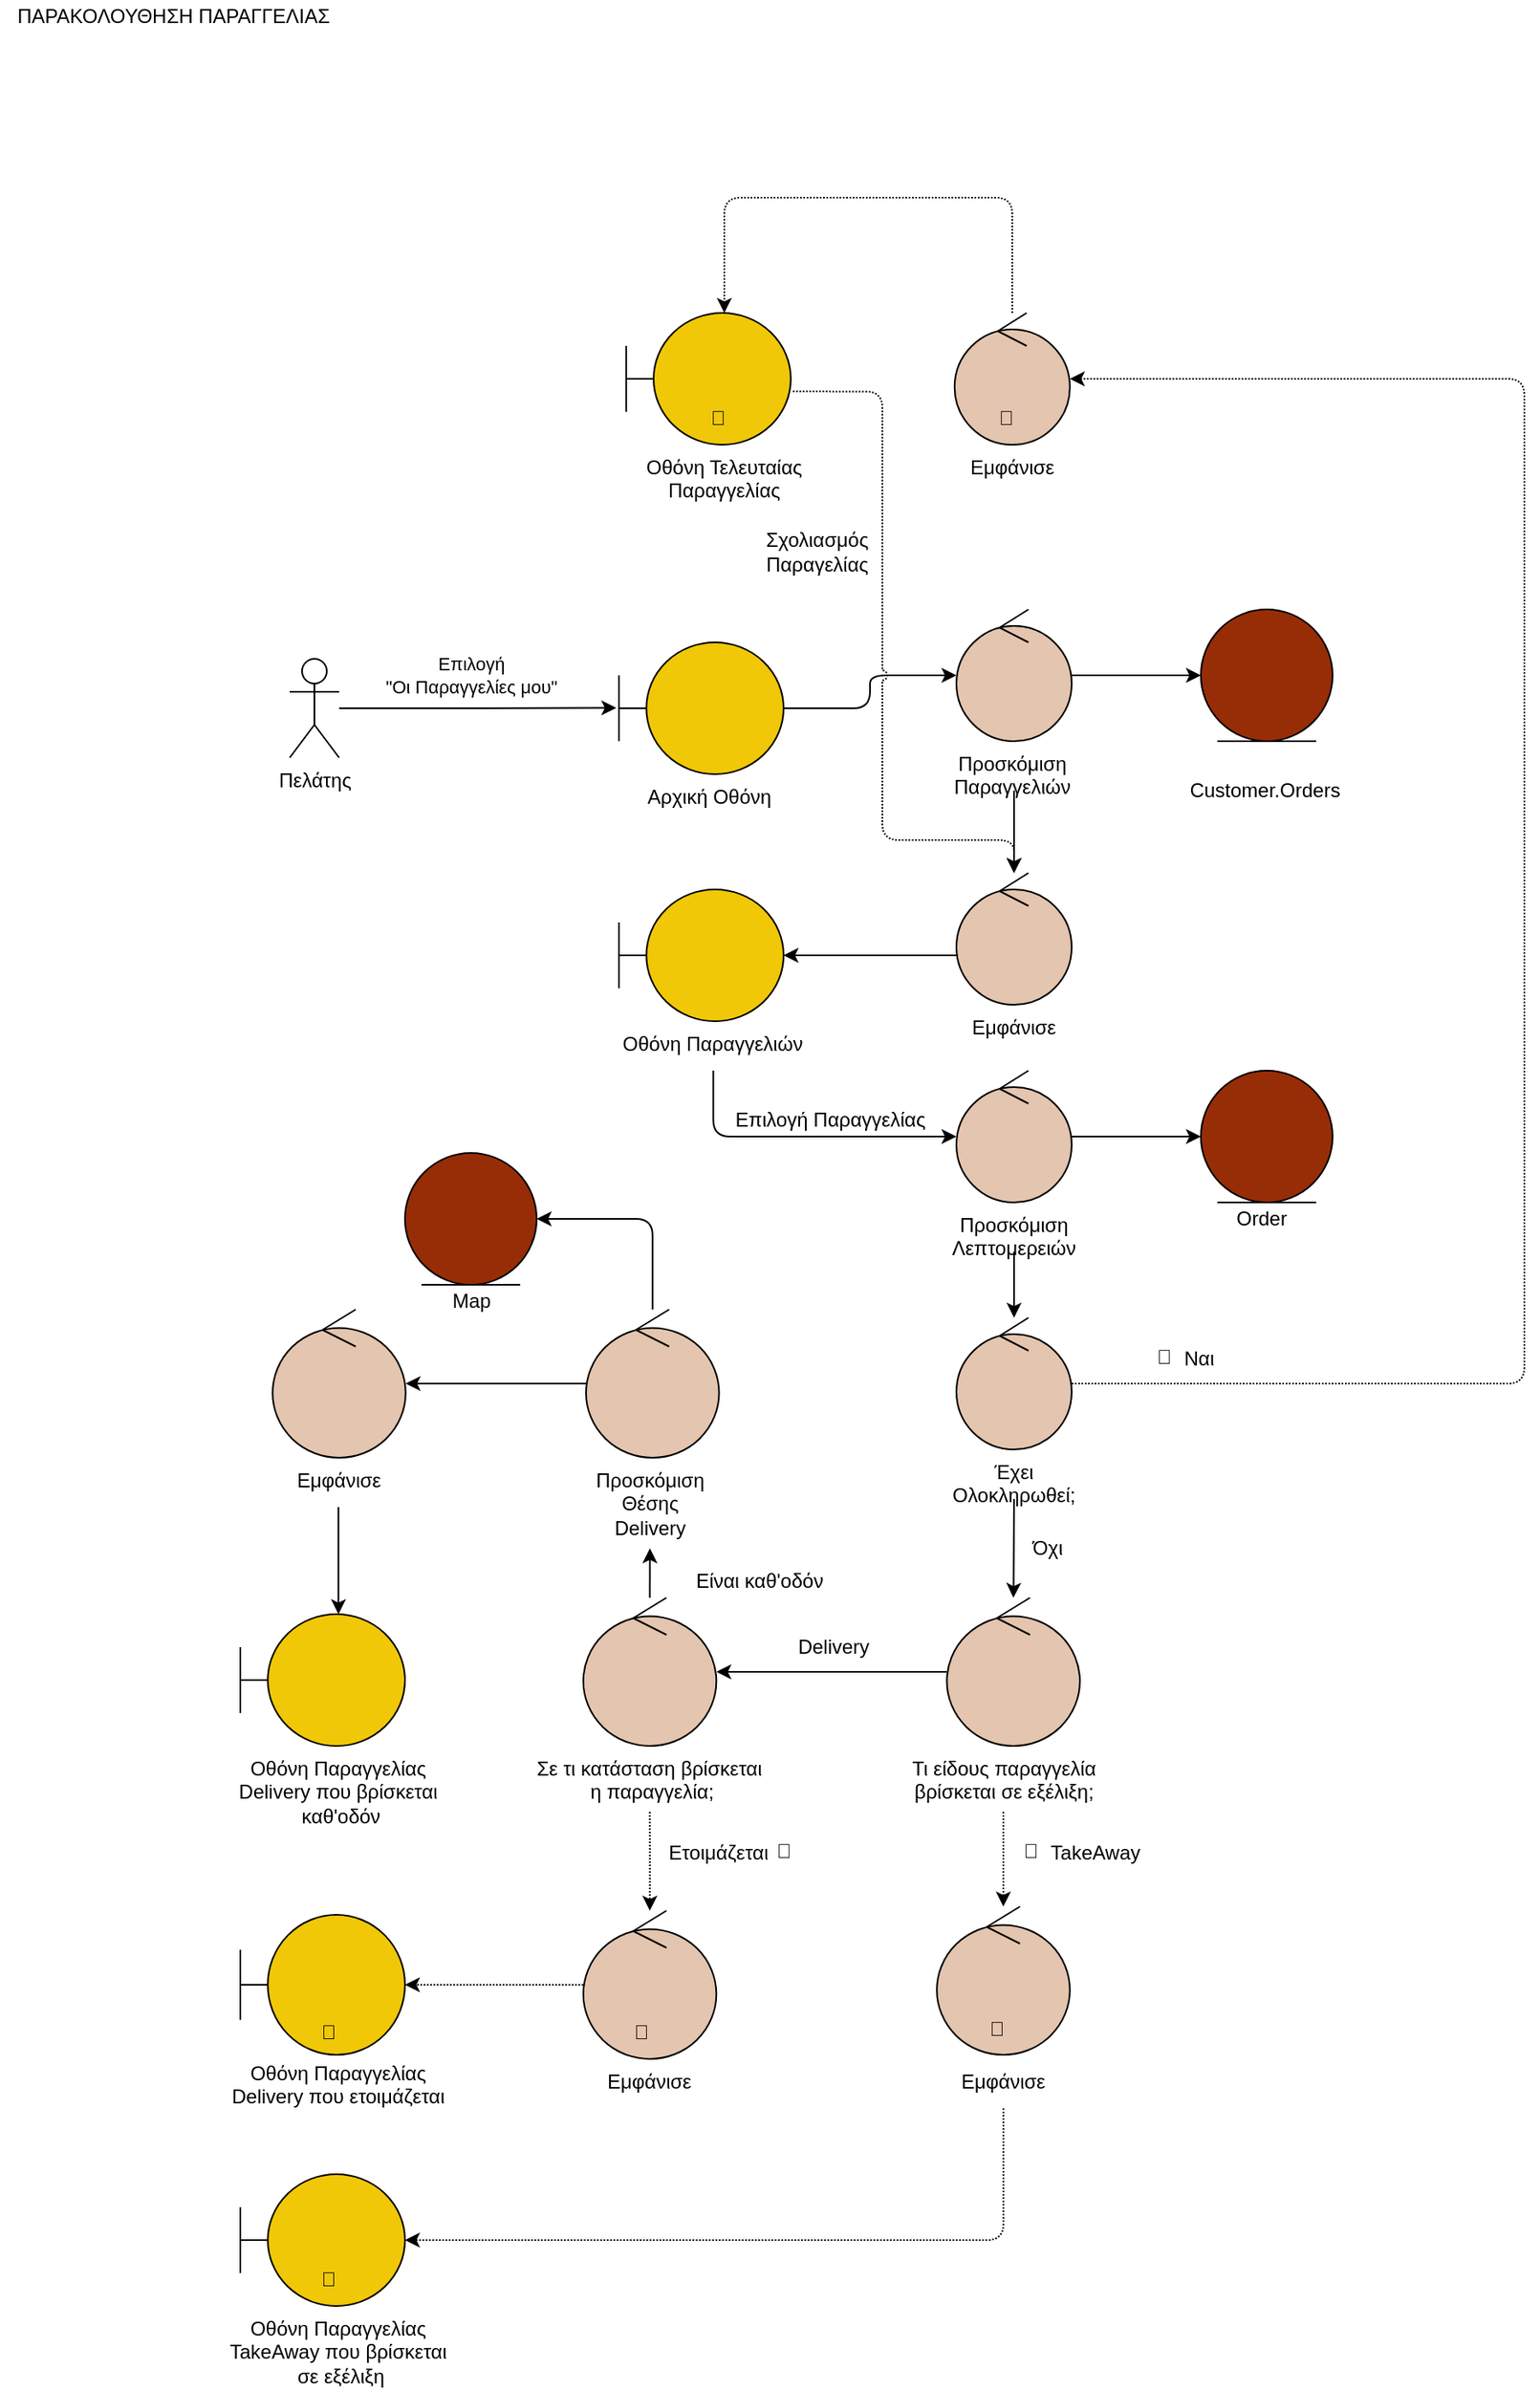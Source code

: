 <mxfile version="18.1.3"><diagram id="yCyBMPS3MhZm2c-9eRfR" name="Page-1"><mxGraphModel dx="2200" dy="1133" grid="1" gridSize="10" guides="1" tooltips="1" connect="1" arrows="1" fold="1" page="1" pageScale="1" pageWidth="850" pageHeight="1100" math="0" shadow="0"><root><mxCell id="0"/><mxCell id="1" parent="0"/><mxCell id="r4wVTrDE0J4be1Q18Dnn-25" style="rounded=0;orthogonalLoop=1;jettySize=auto;html=1;entryX=-0.016;entryY=0.497;entryDx=0;entryDy=0;entryPerimeter=0;elbow=vertical;edgeStyle=orthogonalEdgeStyle;" edge="1" parent="1" source="r4wVTrDE0J4be1Q18Dnn-29" target="r4wVTrDE0J4be1Q18Dnn-31"><mxGeometry relative="1" as="geometry"/></mxCell><mxCell id="r4wVTrDE0J4be1Q18Dnn-26" value="Επιλογή &lt;br&gt;&quot;Οι Παραγγελίες μου&quot;" style="edgeLabel;html=1;align=center;verticalAlign=middle;resizable=0;points=[];labelBackgroundColor=none;" vertex="1" connectable="0" parent="r4wVTrDE0J4be1Q18Dnn-25"><mxGeometry x="-0.346" y="1" relative="1" as="geometry"><mxPoint x="25" y="-19" as="offset"/></mxGeometry></mxCell><mxCell id="r4wVTrDE0J4be1Q18Dnn-29" value="Πελάτης" style="shape=umlActor;verticalLabelPosition=bottom;verticalAlign=top;html=1;" vertex="1" parent="1"><mxGeometry x="256" y="480" width="30" height="60" as="geometry"/></mxCell><mxCell id="r4wVTrDE0J4be1Q18Dnn-30" style="rounded=1;orthogonalLoop=1;jettySize=auto;html=1;elbow=vertical;edgeStyle=orthogonalEdgeStyle;" edge="1" parent="1" source="r4wVTrDE0J4be1Q18Dnn-31" target="r4wVTrDE0J4be1Q18Dnn-67"><mxGeometry relative="1" as="geometry"><mxPoint x="686" y="510" as="targetPoint"/><Array as="points"/></mxGeometry></mxCell><mxCell id="r4wVTrDE0J4be1Q18Dnn-31" value="" style="shape=umlBoundary;whiteSpace=wrap;html=1;fillColor=#F0C808;strokeColor=#000000;" vertex="1" parent="1"><mxGeometry x="456" y="470" width="100" height="80" as="geometry"/></mxCell><mxCell id="r4wVTrDE0J4be1Q18Dnn-32" style="rounded=0;orthogonalLoop=1;jettySize=auto;html=1;elbow=vertical;edgeStyle=orthogonalEdgeStyle;" edge="1" parent="1" source="r4wVTrDE0J4be1Q18Dnn-33" target="r4wVTrDE0J4be1Q18Dnn-34"><mxGeometry relative="1" as="geometry"><Array as="points"><mxPoint x="636" y="660.0"/><mxPoint x="636" y="660.0"/></Array></mxGeometry></mxCell><mxCell id="r4wVTrDE0J4be1Q18Dnn-33" value="" style="ellipse;shape=umlControl;whiteSpace=wrap;html=1;fillColor=#E4C5AF;" vertex="1" parent="1"><mxGeometry x="661" y="610" width="70" height="80" as="geometry"/></mxCell><mxCell id="r4wVTrDE0J4be1Q18Dnn-34" value="" style="shape=umlBoundary;whiteSpace=wrap;html=1;fillColor=#F0C808;strokeColor=#000000;" vertex="1" parent="1"><mxGeometry x="456" y="620.0" width="100" height="80" as="geometry"/></mxCell><mxCell id="r4wVTrDE0J4be1Q18Dnn-35" style="rounded=1;orthogonalLoop=1;jettySize=auto;html=1;elbow=vertical;edgeStyle=orthogonalEdgeStyle;dashed=1;dashPattern=1 1;" edge="1" parent="1" source="r4wVTrDE0J4be1Q18Dnn-87" target="r4wVTrDE0J4be1Q18Dnn-38"><mxGeometry relative="1" as="geometry"><Array as="points"><mxPoint x="690" y="1355"/><mxPoint x="690" y="1440"/></Array></mxGeometry></mxCell><mxCell id="r4wVTrDE0J4be1Q18Dnn-36" style="rounded=0;orthogonalLoop=1;jettySize=auto;html=1;fontColor=#000000;endArrow=classic;endFill=1;fillColor=#a20025;strokeColor=#000000;elbow=vertical;edgeStyle=orthogonalEdgeStyle;" edge="1" parent="1" source="r4wVTrDE0J4be1Q18Dnn-37" target="r4wVTrDE0J4be1Q18Dnn-48"><mxGeometry relative="1" as="geometry"><mxPoint x="509.5" y="1095" as="targetPoint"/></mxGeometry></mxCell><mxCell id="r4wVTrDE0J4be1Q18Dnn-37" value="" style="ellipse;shape=umlControl;whiteSpace=wrap;html=1;fillColor=#E4C5AF;" vertex="1" parent="1"><mxGeometry x="655.2" y="1050" width="80.8" height="90" as="geometry"/></mxCell><mxCell id="r4wVTrDE0J4be1Q18Dnn-38" value="" style="shape=umlBoundary;whiteSpace=wrap;html=1;fillColor=#F0C808;strokeColor=#000000;" vertex="1" parent="1"><mxGeometry x="226" y="1400" width="100" height="80" as="geometry"/></mxCell><mxCell id="r4wVTrDE0J4be1Q18Dnn-39" style="rounded=1;orthogonalLoop=1;jettySize=auto;html=1;fillColor=#a20025;strokeColor=#000000;elbow=vertical;edgeStyle=orthogonalEdgeStyle;dashed=1;dashPattern=1 1;" edge="1" parent="1" source="r4wVTrDE0J4be1Q18Dnn-40" target="r4wVTrDE0J4be1Q18Dnn-42"><mxGeometry relative="1" as="geometry"><Array as="points"><mxPoint x="695" y="200"/><mxPoint x="520" y="200"/></Array></mxGeometry></mxCell><mxCell id="r4wVTrDE0J4be1Q18Dnn-40" value="" style="ellipse;shape=umlControl;whiteSpace=wrap;html=1;fillColor=#E4C5AF;fontColor=#ffffff;strokeColor=#000000;" vertex="1" parent="1"><mxGeometry x="659.9" y="270" width="70" height="80" as="geometry"/></mxCell><mxCell id="r4wVTrDE0J4be1Q18Dnn-41" value="Customer.Orders" style="text;html=1;align=center;verticalAlign=middle;resizable=0;points=[];autosize=1;strokeColor=none;fillColor=none;" vertex="1" parent="1"><mxGeometry x="792.75" y="550" width="110" height="20" as="geometry"/></mxCell><mxCell id="r4wVTrDE0J4be1Q18Dnn-42" value="" style="shape=umlBoundary;whiteSpace=wrap;html=1;fillColor=#F0C808;fontColor=#ffffff;strokeColor=#000000;" vertex="1" parent="1"><mxGeometry x="460.38" y="270" width="100" height="80" as="geometry"/></mxCell><mxCell id="r4wVTrDE0J4be1Q18Dnn-43" value="ΠΑΡΑΚΟΛΟΥΘΗΣΗ ΠΑΡΑΓΓΕΛΙΑΣ" style="text;html=1;align=center;verticalAlign=middle;resizable=0;points=[];autosize=1;strokeColor=none;fillColor=none;" vertex="1" parent="1"><mxGeometry x="80" y="80" width="210" height="20" as="geometry"/></mxCell><mxCell id="r4wVTrDE0J4be1Q18Dnn-44" value="Σχολιασμός&lt;br&gt;Παραγελίας" style="text;html=1;align=center;verticalAlign=middle;resizable=0;points=[];autosize=1;strokeColor=none;fillColor=none;fontColor=#000000;" vertex="1" parent="1"><mxGeometry x="536" y="400" width="80" height="30" as="geometry"/></mxCell><mxCell id="r4wVTrDE0J4be1Q18Dnn-45" value="TakeAway" style="text;html=1;align=center;verticalAlign=middle;resizable=0;points=[];autosize=1;strokeColor=none;fillColor=none;fontColor=#000000;" vertex="1" parent="1"><mxGeometry x="710" y="1195" width="70" height="20" as="geometry"/></mxCell><mxCell id="r4wVTrDE0J4be1Q18Dnn-46" style="rounded=1;orthogonalLoop=1;jettySize=auto;html=1;fontColor=#000000;endArrow=classic;endFill=1;strokeColor=#000000;elbow=vertical;edgeStyle=orthogonalEdgeStyle;exitX=0.5;exitY=1;exitDx=0;exitDy=0;dashed=1;dashPattern=1 1;" edge="1" parent="1" source="r4wVTrDE0J4be1Q18Dnn-61" target="r4wVTrDE0J4be1Q18Dnn-85"><mxGeometry relative="1" as="geometry"><mxPoint x="475" y="1250" as="targetPoint"/><Array as="points"/></mxGeometry></mxCell><mxCell id="r4wVTrDE0J4be1Q18Dnn-47" style="edgeStyle=orthogonalEdgeStyle;rounded=1;jumpStyle=arc;orthogonalLoop=1;jettySize=auto;html=1;" edge="1" parent="1" source="r4wVTrDE0J4be1Q18Dnn-48" target="r4wVTrDE0J4be1Q18Dnn-92"><mxGeometry relative="1" as="geometry"/></mxCell><mxCell id="r4wVTrDE0J4be1Q18Dnn-48" value="" style="ellipse;shape=umlControl;whiteSpace=wrap;html=1;fillColor=#E4C5AF;" vertex="1" parent="1"><mxGeometry x="434.35" y="1050" width="80.8" height="90" as="geometry"/></mxCell><mxCell id="r4wVTrDE0J4be1Q18Dnn-49" value="Delivery" style="text;html=1;align=center;verticalAlign=middle;resizable=0;points=[];autosize=1;strokeColor=none;fillColor=none;fontColor=#000000;" vertex="1" parent="1"><mxGeometry x="556" y="1070" width="60" height="20" as="geometry"/></mxCell><mxCell id="r4wVTrDE0J4be1Q18Dnn-50" value="" style="shape=umlBoundary;whiteSpace=wrap;html=1;fillColor=#F0C808;strokeColor=#000000;" vertex="1" parent="1"><mxGeometry x="226" y="1242.5" width="100" height="85" as="geometry"/></mxCell><mxCell id="r4wVTrDE0J4be1Q18Dnn-51" value="Ετοιμάζεται" style="text;html=1;align=center;verticalAlign=middle;resizable=0;points=[];autosize=1;strokeColor=none;fillColor=none;fontColor=#000000;" vertex="1" parent="1"><mxGeometry x="476" y="1195" width="80" height="20" as="geometry"/></mxCell><mxCell id="r4wVTrDE0J4be1Q18Dnn-52" value="" style="shape=umlBoundary;whiteSpace=wrap;html=1;fillColor=#F0C808;fontColor=#ffffff;strokeColor=#000000;" vertex="1" parent="1"><mxGeometry x="226" y="1060" width="100" height="80" as="geometry"/></mxCell><mxCell id="r4wVTrDE0J4be1Q18Dnn-53" value="Είναι καθ'οδόν" style="text;html=1;align=center;verticalAlign=middle;resizable=0;points=[];autosize=1;strokeColor=none;fillColor=none;fontColor=#000000;" vertex="1" parent="1"><mxGeometry x="496" y="1030" width="90" height="20" as="geometry"/></mxCell><mxCell id="r4wVTrDE0J4be1Q18Dnn-54" value="&lt;meta charset=&quot;utf-8&quot;&gt;&lt;span style=&quot;font-family: helvetica; font-size: 12px; font-style: normal; font-weight: 400; letter-spacing: normal; text-indent: 0px; text-transform: none; word-spacing: 0px; display: inline; float: none;&quot;&gt;Οθόνη Τελευταίας Παραγγελίας&lt;/span&gt;" style="text;whiteSpace=wrap;html=1;align=center;fontColor=default;labelBackgroundColor=none;" vertex="1" parent="1"><mxGeometry x="445.87" y="350" width="147.75" height="20" as="geometry"/></mxCell><mxCell id="r4wVTrDE0J4be1Q18Dnn-55" value="&lt;meta charset=&quot;utf-8&quot;&gt;&lt;span style=&quot;font-family: helvetica; font-size: 12px; font-style: normal; font-weight: 400; letter-spacing: normal; text-indent: 0px; text-transform: none; word-spacing: 0px; display: inline; float: none;&quot;&gt;Εμφάνισε&lt;/span&gt;" style="text;whiteSpace=wrap;html=1;align=center;fontColor=default;labelBackgroundColor=none;" vertex="1" parent="1"><mxGeometry x="655.2" y="350" width="80" height="30" as="geometry"/></mxCell><mxCell id="r4wVTrDE0J4be1Q18Dnn-56" value="&lt;meta charset=&quot;utf-8&quot;&gt;&lt;span style=&quot;font-family: helvetica; font-size: 12px; font-style: normal; font-weight: 400; letter-spacing: normal; text-indent: 0px; text-transform: none; word-spacing: 0px; display: inline; float: none;&quot;&gt;Αρχική Οθόνη&lt;/span&gt;" style="text;whiteSpace=wrap;html=1;align=center;fontColor=default;labelBackgroundColor=none;" vertex="1" parent="1"><mxGeometry x="456" y="550" width="110" height="30" as="geometry"/></mxCell><mxCell id="r4wVTrDE0J4be1Q18Dnn-57" value="&lt;meta charset=&quot;utf-8&quot;&gt;&lt;span style=&quot;font-family: helvetica; font-size: 12px; font-style: normal; font-weight: 400; letter-spacing: normal; text-indent: 0px; text-transform: none; word-spacing: 0px; display: inline; float: none;&quot;&gt;Εμφάνισε&lt;/span&gt;" style="text;whiteSpace=wrap;html=1;align=center;fontColor=default;labelBackgroundColor=none;" vertex="1" parent="1"><mxGeometry x="656" y="690.0" width="80" height="30" as="geometry"/></mxCell><mxCell id="r4wVTrDE0J4be1Q18Dnn-58" style="edgeStyle=orthogonalEdgeStyle;rounded=1;jumpStyle=arc;orthogonalLoop=1;jettySize=auto;html=1;" edge="1" parent="1" source="r4wVTrDE0J4be1Q18Dnn-59" target="r4wVTrDE0J4be1Q18Dnn-73"><mxGeometry relative="1" as="geometry"><Array as="points"><mxPoint x="513" y="770.0"/></Array></mxGeometry></mxCell><mxCell id="r4wVTrDE0J4be1Q18Dnn-59" value="&lt;span style=&quot;font-family: helvetica; font-size: 12px; font-style: normal; font-weight: 400; letter-spacing: normal; text-indent: 0px; text-transform: none; word-spacing: 0px; display: inline; float: none;&quot;&gt;Οθόνη Παραγγελιών&lt;br&gt;&lt;/span&gt;" style="text;whiteSpace=wrap;html=1;align=center;fontColor=default;labelBackgroundColor=none;" vertex="1" parent="1"><mxGeometry x="418.25" y="700.0" width="190" height="30" as="geometry"/></mxCell><mxCell id="r4wVTrDE0J4be1Q18Dnn-60" value="&lt;span style=&quot;font-family: helvetica; font-size: 12px; font-style: normal; font-weight: 400; letter-spacing: normal; text-indent: 0px; text-transform: none; word-spacing: 0px; display: inline; float: none;&quot;&gt;Οθόνη Παραγγελίας&lt;/span&gt;&lt;br style=&quot;font-family: helvetica; font-size: 12px; font-style: normal; font-weight: 400; letter-spacing: normal; text-indent: 0px; text-transform: none; word-spacing: 0px;&quot;&gt;&lt;span style=&quot;font-family: helvetica; font-size: 12px; font-style: normal; font-weight: 400; letter-spacing: normal; text-indent: 0px; text-transform: none; word-spacing: 0px; display: inline; float: none;&quot;&gt;Delivery που βρίσκεται&lt;br&gt;&amp;nbsp;καθ'οδόν&lt;/span&gt;" style="text;whiteSpace=wrap;html=1;align=center;fontColor=default;labelBackgroundColor=none;" vertex="1" parent="1"><mxGeometry x="212.5" y="1140" width="145" height="40" as="geometry"/></mxCell><mxCell id="r4wVTrDE0J4be1Q18Dnn-61" value="&lt;span style=&quot;font-family: helvetica; font-size: 12px; font-style: normal; font-weight: 400; letter-spacing: normal; text-indent: 0px; text-transform: none; word-spacing: 0px; display: inline; float: none;&quot;&gt;Σε τι κατάσταση βρίσκεται&lt;br&gt;&amp;nbsp;η παραγγελία;&lt;/span&gt;" style="text;whiteSpace=wrap;html=1;align=center;fontColor=default;labelBackgroundColor=none;" vertex="1" parent="1"><mxGeometry x="389.13" y="1140" width="171.25" height="40" as="geometry"/></mxCell><mxCell id="r4wVTrDE0J4be1Q18Dnn-62" style="edgeStyle=orthogonalEdgeStyle;rounded=1;jumpStyle=arc;orthogonalLoop=1;jettySize=auto;html=1;dashed=1;dashPattern=1 1;" edge="1" parent="1" source="r4wVTrDE0J4be1Q18Dnn-63" target="r4wVTrDE0J4be1Q18Dnn-86"><mxGeometry relative="1" as="geometry"/></mxCell><mxCell id="r4wVTrDE0J4be1Q18Dnn-63" value="&lt;span style=&quot;font-family: helvetica; font-size: 12px; font-style: normal; font-weight: 400; letter-spacing: normal; text-indent: 0px; text-transform: none; word-spacing: 0px; display: inline; float: none;&quot;&gt;Τι είδους παραγγελία &lt;br&gt;βρίσκεται σε εξέλιξη;&lt;/span&gt;" style="text;whiteSpace=wrap;html=1;align=center;fontColor=default;labelBackgroundColor=none;" vertex="1" parent="1"><mxGeometry x="609.5" y="1140" width="160" height="40" as="geometry"/></mxCell><mxCell id="r4wVTrDE0J4be1Q18Dnn-64" value="&lt;font face=&quot;helvetica&quot;&gt;Εμφάνισε&lt;/font&gt;" style="text;whiteSpace=wrap;html=1;fontColor=default;align=center;labelBackgroundColor=none;" vertex="1" parent="1"><mxGeometry x="424.13" y="1330" width="101.25" height="30" as="geometry"/></mxCell><mxCell id="r4wVTrDE0J4be1Q18Dnn-65" value="&lt;span style=&quot;color: rgb(0, 0, 0); font-family: helvetica; font-size: 12px; font-style: normal; font-weight: 400; letter-spacing: normal; text-indent: 0px; text-transform: none; word-spacing: 0px; display: inline; float: none;&quot;&gt;Οθόνη Παραγγελίας&lt;/span&gt;&lt;br style=&quot;color: rgb(0, 0, 0); font-family: helvetica; font-size: 12px; font-style: normal; font-weight: 400; letter-spacing: normal; text-indent: 0px; text-transform: none; word-spacing: 0px;&quot;&gt;&lt;span style=&quot;color: rgb(0, 0, 0); font-family: helvetica; font-size: 12px; font-style: normal; font-weight: 400; letter-spacing: normal; text-indent: 0px; text-transform: none; word-spacing: 0px; display: inline; float: none;&quot;&gt;TakeAway που βρίσκεται&lt;br&gt;&amp;nbsp;σε εξέλιξη&lt;/span&gt;" style="text;whiteSpace=wrap;html=1;fontColor=default;align=center;labelBackgroundColor=none;" vertex="1" parent="1"><mxGeometry x="193.5" y="1480" width="183" height="40" as="geometry"/></mxCell><mxCell id="r4wVTrDE0J4be1Q18Dnn-66" style="edgeStyle=orthogonalEdgeStyle;rounded=1;jumpStyle=arc;orthogonalLoop=1;jettySize=auto;html=1;" edge="1" parent="1" source="r4wVTrDE0J4be1Q18Dnn-67" target="r4wVTrDE0J4be1Q18Dnn-70"><mxGeometry relative="1" as="geometry"/></mxCell><mxCell id="r4wVTrDE0J4be1Q18Dnn-67" value="" style="ellipse;shape=umlControl;whiteSpace=wrap;html=1;fillColor=#E4C5AF;fontColor=#ffffff;strokeColor=#000000;" vertex="1" parent="1"><mxGeometry x="661" y="450" width="70" height="80" as="geometry"/></mxCell><mxCell id="r4wVTrDE0J4be1Q18Dnn-68" style="edgeStyle=orthogonalEdgeStyle;rounded=1;jumpStyle=arc;orthogonalLoop=1;jettySize=auto;html=1;" edge="1" parent="1" source="r4wVTrDE0J4be1Q18Dnn-69" target="r4wVTrDE0J4be1Q18Dnn-33"><mxGeometry relative="1" as="geometry"><Array as="points"><mxPoint x="696" y="570"/><mxPoint x="696" y="570"/></Array></mxGeometry></mxCell><mxCell id="r4wVTrDE0J4be1Q18Dnn-69" value="&lt;font face=&quot;helvetica&quot;&gt;Προσκόμιση&lt;br&gt;Παραγγελιών&lt;br&gt;&lt;/font&gt;" style="text;whiteSpace=wrap;html=1;align=center;fontColor=default;labelBackgroundColor=none;" vertex="1" parent="1"><mxGeometry x="654.9" y="530" width="80" height="30" as="geometry"/></mxCell><mxCell id="r4wVTrDE0J4be1Q18Dnn-70" value="" style="ellipse;shape=umlEntity;whiteSpace=wrap;html=1;fillColor=#972D07;" vertex="1" parent="1"><mxGeometry x="809.5" y="450" width="80" height="80" as="geometry"/></mxCell><mxCell id="r4wVTrDE0J4be1Q18Dnn-71" value="Επιλογή Παραγγελίας" style="text;html=1;align=center;verticalAlign=middle;resizable=0;points=[];autosize=1;strokeColor=none;fillColor=none;" vertex="1" parent="1"><mxGeometry x="519.1" y="750.0" width="130" height="20" as="geometry"/></mxCell><mxCell id="r4wVTrDE0J4be1Q18Dnn-72" style="edgeStyle=orthogonalEdgeStyle;rounded=1;jumpStyle=arc;orthogonalLoop=1;jettySize=auto;html=1;" edge="1" parent="1" source="r4wVTrDE0J4be1Q18Dnn-73" target="r4wVTrDE0J4be1Q18Dnn-76"><mxGeometry relative="1" as="geometry"/></mxCell><mxCell id="r4wVTrDE0J4be1Q18Dnn-73" value="" style="ellipse;shape=umlControl;whiteSpace=wrap;html=1;fillColor=#E4C5AF;fontColor=#ffffff;strokeColor=#000000;" vertex="1" parent="1"><mxGeometry x="661" y="730.0" width="70" height="80" as="geometry"/></mxCell><mxCell id="r4wVTrDE0J4be1Q18Dnn-74" style="edgeStyle=orthogonalEdgeStyle;rounded=1;jumpStyle=arc;orthogonalLoop=1;jettySize=auto;html=1;" edge="1" parent="1" source="r4wVTrDE0J4be1Q18Dnn-75" target="r4wVTrDE0J4be1Q18Dnn-79"><mxGeometry relative="1" as="geometry"/></mxCell><mxCell id="r4wVTrDE0J4be1Q18Dnn-75" value="&lt;font face=&quot;helvetica&quot;&gt;Προσκόμιση&lt;br&gt;Λεπτομερειών&lt;br&gt;&lt;/font&gt;" style="text;whiteSpace=wrap;html=1;align=center;fontColor=default;labelBackgroundColor=none;" vertex="1" parent="1"><mxGeometry x="656" y="810.0" width="80" height="30" as="geometry"/></mxCell><mxCell id="r4wVTrDE0J4be1Q18Dnn-76" value="" style="ellipse;shape=umlEntity;whiteSpace=wrap;html=1;fillColor=#972D07;" vertex="1" parent="1"><mxGeometry x="809.5" y="730.0" width="80" height="80" as="geometry"/></mxCell><mxCell id="r4wVTrDE0J4be1Q18Dnn-77" value="Order" style="text;html=1;align=center;verticalAlign=middle;resizable=0;points=[];autosize=1;strokeColor=none;fillColor=none;" vertex="1" parent="1"><mxGeometry x="821" y="810.0" width="50" height="20" as="geometry"/></mxCell><mxCell id="r4wVTrDE0J4be1Q18Dnn-78" value="" style="edgeStyle=orthogonalEdgeStyle;rounded=1;jumpStyle=arc;orthogonalLoop=1;jettySize=auto;html=1;dashed=1;dashPattern=1 1;" edge="1" parent="1" source="r4wVTrDE0J4be1Q18Dnn-79" target="r4wVTrDE0J4be1Q18Dnn-40"><mxGeometry relative="1" as="geometry"><Array as="points"><mxPoint x="1006" y="920.0"/><mxPoint x="1006" y="310"/></Array></mxGeometry></mxCell><mxCell id="r4wVTrDE0J4be1Q18Dnn-79" value="" style="ellipse;shape=umlControl;whiteSpace=wrap;html=1;fillColor=#E4C5AF;fontColor=#ffffff;strokeColor=#000000;" vertex="1" parent="1"><mxGeometry x="661" y="880.0" width="70" height="80" as="geometry"/></mxCell><mxCell id="r4wVTrDE0J4be1Q18Dnn-80" style="edgeStyle=orthogonalEdgeStyle;rounded=1;jumpStyle=arc;orthogonalLoop=1;jettySize=auto;html=1;" edge="1" parent="1" source="r4wVTrDE0J4be1Q18Dnn-81" target="r4wVTrDE0J4be1Q18Dnn-37"><mxGeometry relative="1" as="geometry"><Array as="points"><mxPoint x="696" y="1030"/></Array></mxGeometry></mxCell><mxCell id="r4wVTrDE0J4be1Q18Dnn-81" value="&lt;font face=&quot;helvetica&quot;&gt;Έχει Ολοκληρωθεί;&lt;br&gt;&lt;/font&gt;" style="text;whiteSpace=wrap;html=1;align=center;fontColor=default;labelBackgroundColor=none;" vertex="1" parent="1"><mxGeometry x="656" y="960" width="80" height="30" as="geometry"/></mxCell><mxCell id="r4wVTrDE0J4be1Q18Dnn-82" value="Ναι" style="text;html=1;align=center;verticalAlign=middle;resizable=0;points=[];autosize=1;strokeColor=none;fillColor=none;" vertex="1" parent="1"><mxGeometry x="792.75" y="895.0" width="30" height="20" as="geometry"/></mxCell><mxCell id="r4wVTrDE0J4be1Q18Dnn-83" value="Όχι" style="text;html=1;align=center;verticalAlign=middle;resizable=0;points=[];autosize=1;strokeColor=none;fillColor=none;" vertex="1" parent="1"><mxGeometry x="700.75" y="1010" width="30" height="20" as="geometry"/></mxCell><mxCell id="r4wVTrDE0J4be1Q18Dnn-84" style="edgeStyle=orthogonalEdgeStyle;rounded=1;jumpStyle=arc;orthogonalLoop=1;jettySize=auto;html=1;dashed=1;dashPattern=1 1;" edge="1" parent="1" source="r4wVTrDE0J4be1Q18Dnn-85" target="r4wVTrDE0J4be1Q18Dnn-50"><mxGeometry relative="1" as="geometry"/></mxCell><mxCell id="r4wVTrDE0J4be1Q18Dnn-85" value="" style="ellipse;shape=umlControl;whiteSpace=wrap;html=1;fillColor=#E4C5AF;" vertex="1" parent="1"><mxGeometry x="434.35" y="1240" width="80.8" height="90" as="geometry"/></mxCell><mxCell id="r4wVTrDE0J4be1Q18Dnn-86" value="" style="ellipse;shape=umlControl;whiteSpace=wrap;html=1;fillColor=#E4C5AF;" vertex="1" parent="1"><mxGeometry x="649.1" y="1237.5" width="80.8" height="90" as="geometry"/></mxCell><mxCell id="r4wVTrDE0J4be1Q18Dnn-87" value="&lt;font face=&quot;helvetica&quot;&gt;Εμφάνισε&lt;/font&gt;" style="text;whiteSpace=wrap;html=1;fontColor=default;align=center;labelBackgroundColor=none;" vertex="1" parent="1"><mxGeometry x="638.87" y="1330" width="101.25" height="30" as="geometry"/></mxCell><mxCell id="r4wVTrDE0J4be1Q18Dnn-88" value="&lt;span style=&quot;font-family: helvetica; font-size: 12px; font-style: normal; font-weight: 400; letter-spacing: normal; text-indent: 0px; text-transform: none; word-spacing: 0px; display: inline; float: none;&quot;&gt;Οθόνη Παραγγελίας&lt;/span&gt;&lt;br style=&quot;font-family: helvetica; font-size: 12px; font-style: normal; font-weight: 400; letter-spacing: normal; text-indent: 0px; text-transform: none; word-spacing: 0px;&quot;&gt;&lt;span style=&quot;font-family: helvetica; font-size: 12px; font-style: normal; font-weight: 400; letter-spacing: normal; text-indent: 0px; text-transform: none; word-spacing: 0px; display: inline; float: none;&quot;&gt;Delivery που ετοιμάζεται&lt;/span&gt;" style="text;whiteSpace=wrap;html=1;align=center;fontColor=default;labelBackgroundColor=none;" vertex="1" parent="1"><mxGeometry x="212.5" y="1325" width="145" height="40" as="geometry"/></mxCell><mxCell id="r4wVTrDE0J4be1Q18Dnn-89" style="edgeStyle=orthogonalEdgeStyle;rounded=1;jumpStyle=arc;orthogonalLoop=1;jettySize=auto;html=1;" edge="1" parent="1" source="r4wVTrDE0J4be1Q18Dnn-91" target="r4wVTrDE0J4be1Q18Dnn-93"><mxGeometry relative="1" as="geometry"><Array as="points"><mxPoint x="476" y="820.0"/></Array></mxGeometry></mxCell><mxCell id="r4wVTrDE0J4be1Q18Dnn-90" style="edgeStyle=orthogonalEdgeStyle;rounded=1;jumpStyle=arc;orthogonalLoop=1;jettySize=auto;html=1;" edge="1" parent="1" source="r4wVTrDE0J4be1Q18Dnn-91" target="r4wVTrDE0J4be1Q18Dnn-95"><mxGeometry relative="1" as="geometry"/></mxCell><mxCell id="r4wVTrDE0J4be1Q18Dnn-91" value="" style="ellipse;shape=umlControl;whiteSpace=wrap;html=1;fillColor=#E4C5AF;" vertex="1" parent="1"><mxGeometry x="436" y="875.0" width="80.8" height="90" as="geometry"/></mxCell><mxCell id="r4wVTrDE0J4be1Q18Dnn-92" value="&lt;font face=&quot;helvetica&quot;&gt;Προσκόμιση&lt;br&gt;Θέσης&lt;br&gt;Delivery&lt;br&gt;&lt;/font&gt;" style="text;whiteSpace=wrap;html=1;align=center;fontColor=default;labelBackgroundColor=none;" vertex="1" parent="1"><mxGeometry x="434.75" y="965" width="80" height="55" as="geometry"/></mxCell><mxCell id="r4wVTrDE0J4be1Q18Dnn-93" value="" style="ellipse;shape=umlEntity;whiteSpace=wrap;html=1;fillColor=#972D07;" vertex="1" parent="1"><mxGeometry x="326" y="780.0" width="80" height="80" as="geometry"/></mxCell><mxCell id="r4wVTrDE0J4be1Q18Dnn-94" value="Map" style="text;html=1;align=center;verticalAlign=middle;resizable=0;points=[];autosize=1;strokeColor=none;fillColor=none;" vertex="1" parent="1"><mxGeometry x="346" y="860.0" width="40" height="20" as="geometry"/></mxCell><mxCell id="r4wVTrDE0J4be1Q18Dnn-95" value="" style="ellipse;shape=umlControl;whiteSpace=wrap;html=1;fillColor=#E4C5AF;" vertex="1" parent="1"><mxGeometry x="245.6" y="875.0" width="80.8" height="90" as="geometry"/></mxCell><mxCell id="r4wVTrDE0J4be1Q18Dnn-96" style="edgeStyle=orthogonalEdgeStyle;rounded=1;jumpStyle=arc;orthogonalLoop=1;jettySize=auto;html=1;" edge="1" parent="1" source="r4wVTrDE0J4be1Q18Dnn-97" target="r4wVTrDE0J4be1Q18Dnn-52"><mxGeometry relative="1" as="geometry"><Array as="points"><mxPoint x="286" y="1050"/><mxPoint x="286" y="1050"/></Array></mxGeometry></mxCell><mxCell id="r4wVTrDE0J4be1Q18Dnn-97" value="&lt;font face=&quot;helvetica&quot;&gt;Εμφάνισε&lt;br&gt;&lt;/font&gt;" style="text;whiteSpace=wrap;html=1;align=center;fontColor=default;labelBackgroundColor=none;" vertex="1" parent="1"><mxGeometry x="245.6" y="965" width="80" height="30" as="geometry"/></mxCell><mxCell id="r4wVTrDE0J4be1Q18Dnn-98" style="edgeStyle=orthogonalEdgeStyle;rounded=1;jumpStyle=arc;orthogonalLoop=1;jettySize=auto;html=1;exitX=0.5;exitY=1;exitDx=0;exitDy=0;dashed=1;dashPattern=1 2;" edge="1" parent="1" source="r4wVTrDE0J4be1Q18Dnn-97" target="r4wVTrDE0J4be1Q18Dnn-97"><mxGeometry relative="1" as="geometry"/></mxCell><mxCell id="r4wVTrDE0J4be1Q18Dnn-108" style="rounded=1;orthogonalLoop=1;jettySize=auto;html=1;elbow=vertical;edgeStyle=orthogonalEdgeStyle;exitX=1.013;exitY=0.596;exitDx=0;exitDy=0;exitPerimeter=0;jumpStyle=arc;dashed=1;dashPattern=1 1;" edge="1" parent="1" source="r4wVTrDE0J4be1Q18Dnn-42" target="r4wVTrDE0J4be1Q18Dnn-33"><mxGeometry relative="1" as="geometry"><mxPoint x="516" y="620.0" as="targetPoint"/><Array as="points"><mxPoint x="616" y="318"/><mxPoint x="616" y="590"/><mxPoint x="696" y="590"/></Array><mxPoint x="566" y="520" as="sourcePoint"/></mxGeometry></mxCell><mxCell id="r4wVTrDE0J4be1Q18Dnn-111" value="🍛" style="text;whiteSpace=wrap;html=1;" vertex="1" parent="1"><mxGeometry x="781" y="890" width="40" height="30" as="geometry"/></mxCell><mxCell id="r4wVTrDE0J4be1Q18Dnn-112" value="🍛" style="text;whiteSpace=wrap;html=1;" vertex="1" parent="1"><mxGeometry x="684.5" y="320" width="40" height="30" as="geometry"/></mxCell><mxCell id="r4wVTrDE0J4be1Q18Dnn-113" value="🍛" style="text;whiteSpace=wrap;html=1;" vertex="1" parent="1"><mxGeometry x="510.38" y="320" width="40" height="30" as="geometry"/></mxCell><mxCell id="r4wVTrDE0J4be1Q18Dnn-114" value="🍕" style="text;whiteSpace=wrap;html=1;" vertex="1" parent="1"><mxGeometry x="700.12" y="1190" width="40" height="30" as="geometry"/></mxCell><mxCell id="r4wVTrDE0J4be1Q18Dnn-115" value="&amp;nbsp;🍕" style="text;whiteSpace=wrap;html=1;" vertex="1" parent="1"><mxGeometry x="676" y="1297.5" width="40" height="30" as="geometry"/></mxCell><mxCell id="r4wVTrDE0J4be1Q18Dnn-116" value="&amp;nbsp;🍕" style="text;whiteSpace=wrap;html=1;" vertex="1" parent="1"><mxGeometry x="270" y="1450" width="40" height="30" as="geometry"/></mxCell><mxCell id="r4wVTrDE0J4be1Q18Dnn-117" value="🧆" style="text;whiteSpace=wrap;html=1;" vertex="1" parent="1"><mxGeometry x="550.38" y="1190" width="40" height="30" as="geometry"/></mxCell><mxCell id="r4wVTrDE0J4be1Q18Dnn-118" value="&amp;nbsp;🧆" style="text;whiteSpace=wrap;html=1;" vertex="1" parent="1"><mxGeometry x="460.38" y="1300" width="40" height="30" as="geometry"/></mxCell><mxCell id="r4wVTrDE0J4be1Q18Dnn-119" value="&amp;nbsp;🧆" style="text;whiteSpace=wrap;html=1;" vertex="1" parent="1"><mxGeometry x="270" y="1300" width="40" height="30" as="geometry"/></mxCell></root></mxGraphModel></diagram></mxfile>